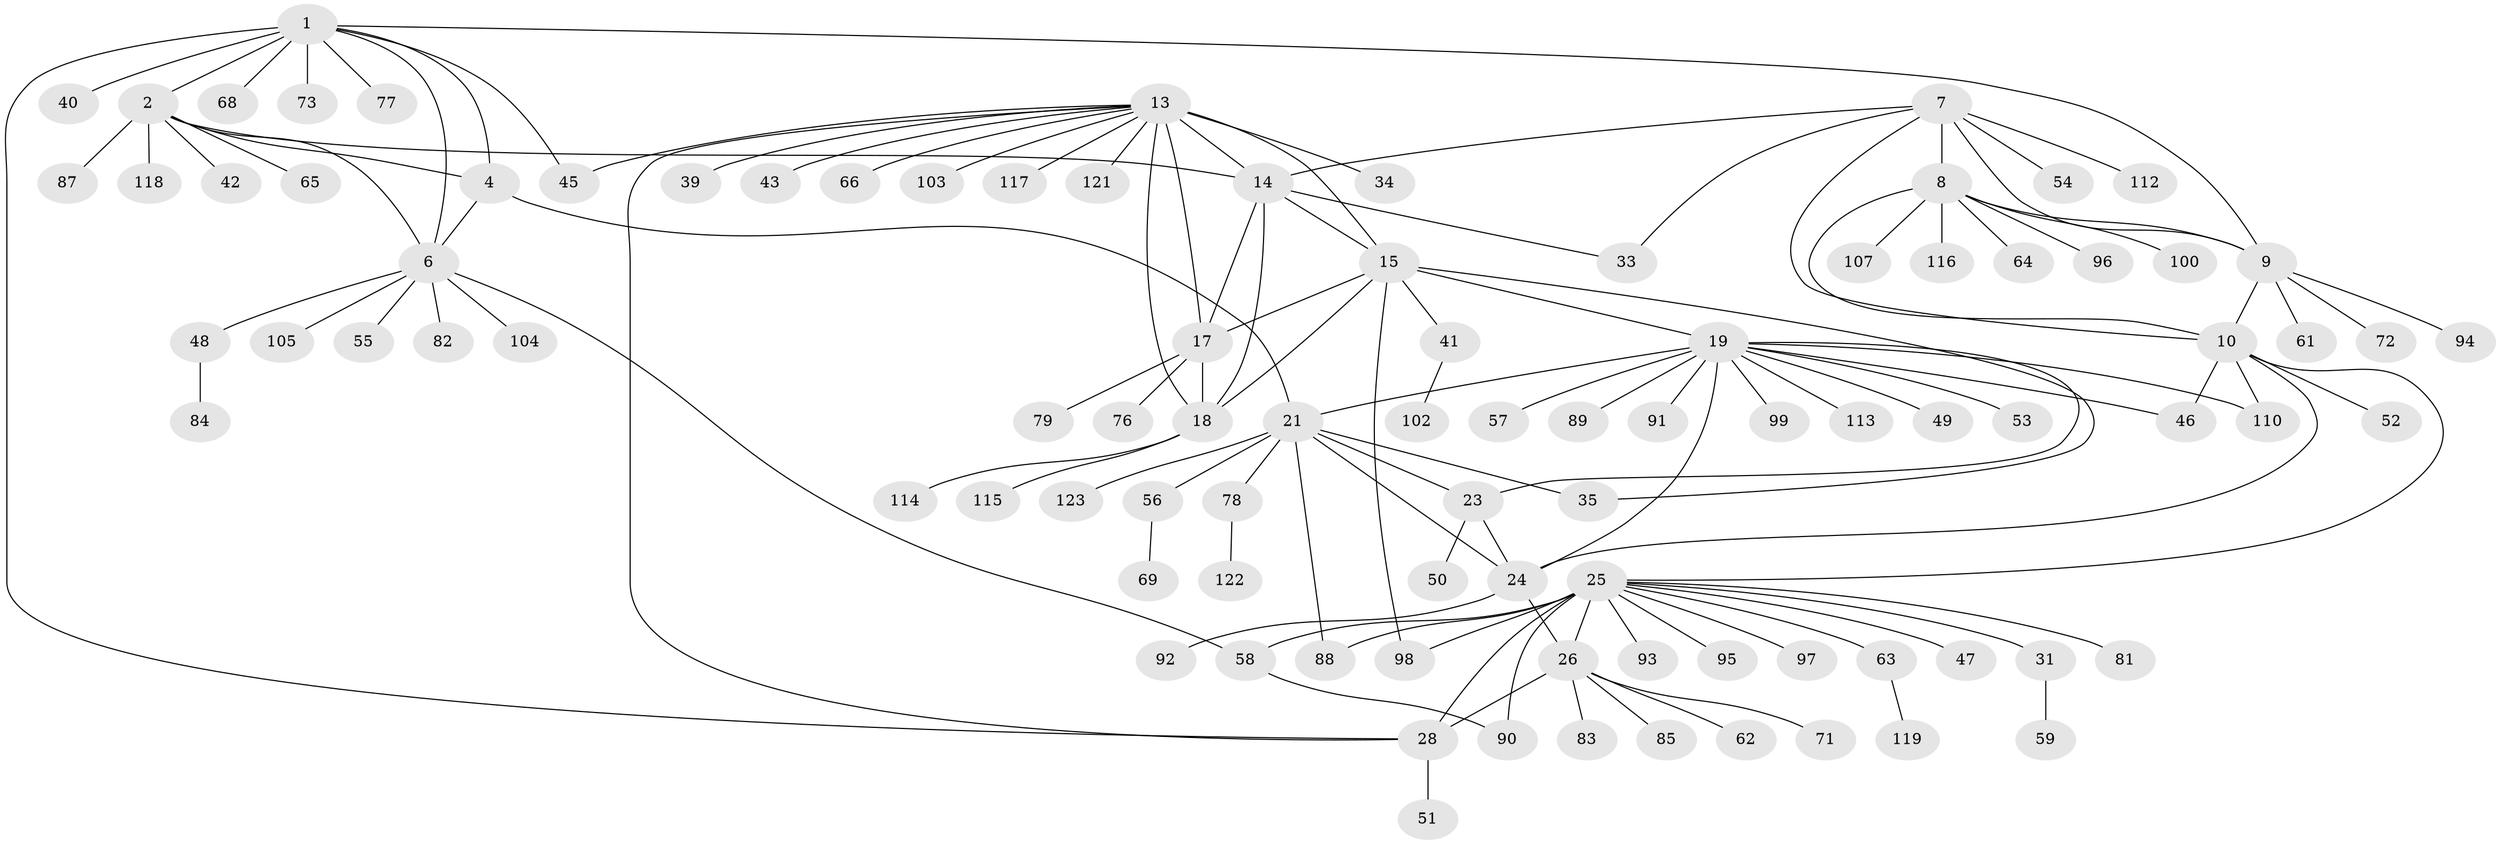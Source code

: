 // original degree distribution, {9: 0.04065040650406504, 6: 0.024390243902439025, 8: 0.07317073170731707, 7: 0.04065040650406504, 11: 0.016260162601626018, 10: 0.016260162601626018, 12: 0.016260162601626018, 14: 0.008130081300813009, 5: 0.008130081300813009, 3: 0.04065040650406504, 1: 0.5853658536585366, 2: 0.13008130081300814}
// Generated by graph-tools (version 1.1) at 2025/42/03/06/25 10:42:11]
// undirected, 95 vertices, 125 edges
graph export_dot {
graph [start="1"]
  node [color=gray90,style=filled];
  1 [super="+3"];
  2 [super="+5"];
  4 [super="+60"];
  6 [super="+36"];
  7 [super="+75"];
  8 [super="+108"];
  9 [super="+12"];
  10 [super="+11"];
  13 [super="+16"];
  14 [super="+44"];
  15 [super="+101"];
  17 [super="+38"];
  18 [super="+32"];
  19 [super="+20"];
  21 [super="+22"];
  23 [super="+86"];
  24 [super="+37"];
  25 [super="+30"];
  26 [super="+27"];
  28 [super="+29"];
  31 [super="+74"];
  33 [super="+111"];
  34;
  35;
  39;
  40;
  41;
  42;
  43;
  45 [super="+109"];
  46;
  47;
  48 [super="+80"];
  49;
  50;
  51;
  52;
  53 [super="+106"];
  54;
  55 [super="+67"];
  56;
  57 [super="+70"];
  58;
  59;
  61;
  62;
  63;
  64;
  65;
  66;
  68;
  69;
  71;
  72;
  73;
  76;
  77;
  78;
  79;
  81;
  82;
  83;
  84;
  85;
  87;
  88;
  89;
  90;
  91;
  92;
  93;
  94;
  95;
  96;
  97;
  98;
  99;
  100;
  102;
  103;
  104 [super="+120"];
  105;
  107;
  110;
  112;
  113;
  114;
  115;
  116;
  117;
  118;
  119;
  121;
  122;
  123;
  1 -- 2 [weight=4];
  1 -- 4 [weight=2];
  1 -- 6 [weight=2];
  1 -- 40;
  1 -- 68;
  1 -- 73;
  1 -- 77;
  1 -- 45;
  1 -- 28;
  1 -- 9;
  2 -- 4 [weight=2];
  2 -- 6 [weight=2];
  2 -- 14;
  2 -- 65;
  2 -- 42;
  2 -- 118;
  2 -- 87;
  4 -- 6;
  4 -- 21;
  6 -- 48;
  6 -- 55;
  6 -- 82;
  6 -- 104;
  6 -- 105;
  6 -- 58;
  7 -- 8;
  7 -- 9 [weight=2];
  7 -- 10 [weight=2];
  7 -- 14;
  7 -- 33;
  7 -- 54;
  7 -- 112;
  8 -- 9 [weight=2];
  8 -- 10 [weight=2];
  8 -- 64;
  8 -- 96;
  8 -- 100;
  8 -- 107;
  8 -- 116;
  9 -- 10 [weight=4];
  9 -- 61;
  9 -- 72;
  9 -- 94;
  10 -- 110;
  10 -- 46;
  10 -- 52;
  10 -- 24;
  10 -- 25;
  13 -- 14 [weight=2];
  13 -- 15 [weight=2];
  13 -- 17 [weight=2];
  13 -- 18 [weight=2];
  13 -- 45;
  13 -- 103;
  13 -- 34;
  13 -- 66;
  13 -- 39;
  13 -- 43;
  13 -- 117;
  13 -- 121;
  13 -- 28;
  14 -- 15;
  14 -- 17;
  14 -- 18;
  14 -- 33;
  15 -- 17;
  15 -- 18;
  15 -- 35;
  15 -- 41;
  15 -- 98;
  15 -- 19;
  17 -- 18;
  17 -- 76;
  17 -- 79;
  18 -- 114;
  18 -- 115;
  19 -- 21 [weight=4];
  19 -- 23 [weight=2];
  19 -- 24 [weight=2];
  19 -- 46;
  19 -- 53;
  19 -- 57;
  19 -- 99;
  19 -- 110;
  19 -- 49;
  19 -- 113;
  19 -- 89;
  19 -- 91;
  21 -- 23 [weight=2];
  21 -- 24 [weight=2];
  21 -- 35;
  21 -- 88;
  21 -- 56;
  21 -- 123;
  21 -- 78;
  23 -- 24;
  23 -- 50;
  24 -- 92;
  24 -- 26;
  25 -- 26 [weight=4];
  25 -- 28 [weight=4];
  25 -- 47;
  25 -- 58;
  25 -- 81;
  25 -- 88;
  25 -- 90;
  25 -- 93;
  25 -- 95;
  25 -- 98;
  25 -- 97;
  25 -- 31;
  25 -- 63;
  26 -- 28 [weight=4];
  26 -- 85;
  26 -- 71;
  26 -- 83;
  26 -- 62;
  28 -- 51;
  31 -- 59;
  41 -- 102;
  48 -- 84;
  56 -- 69;
  58 -- 90;
  63 -- 119;
  78 -- 122;
}
